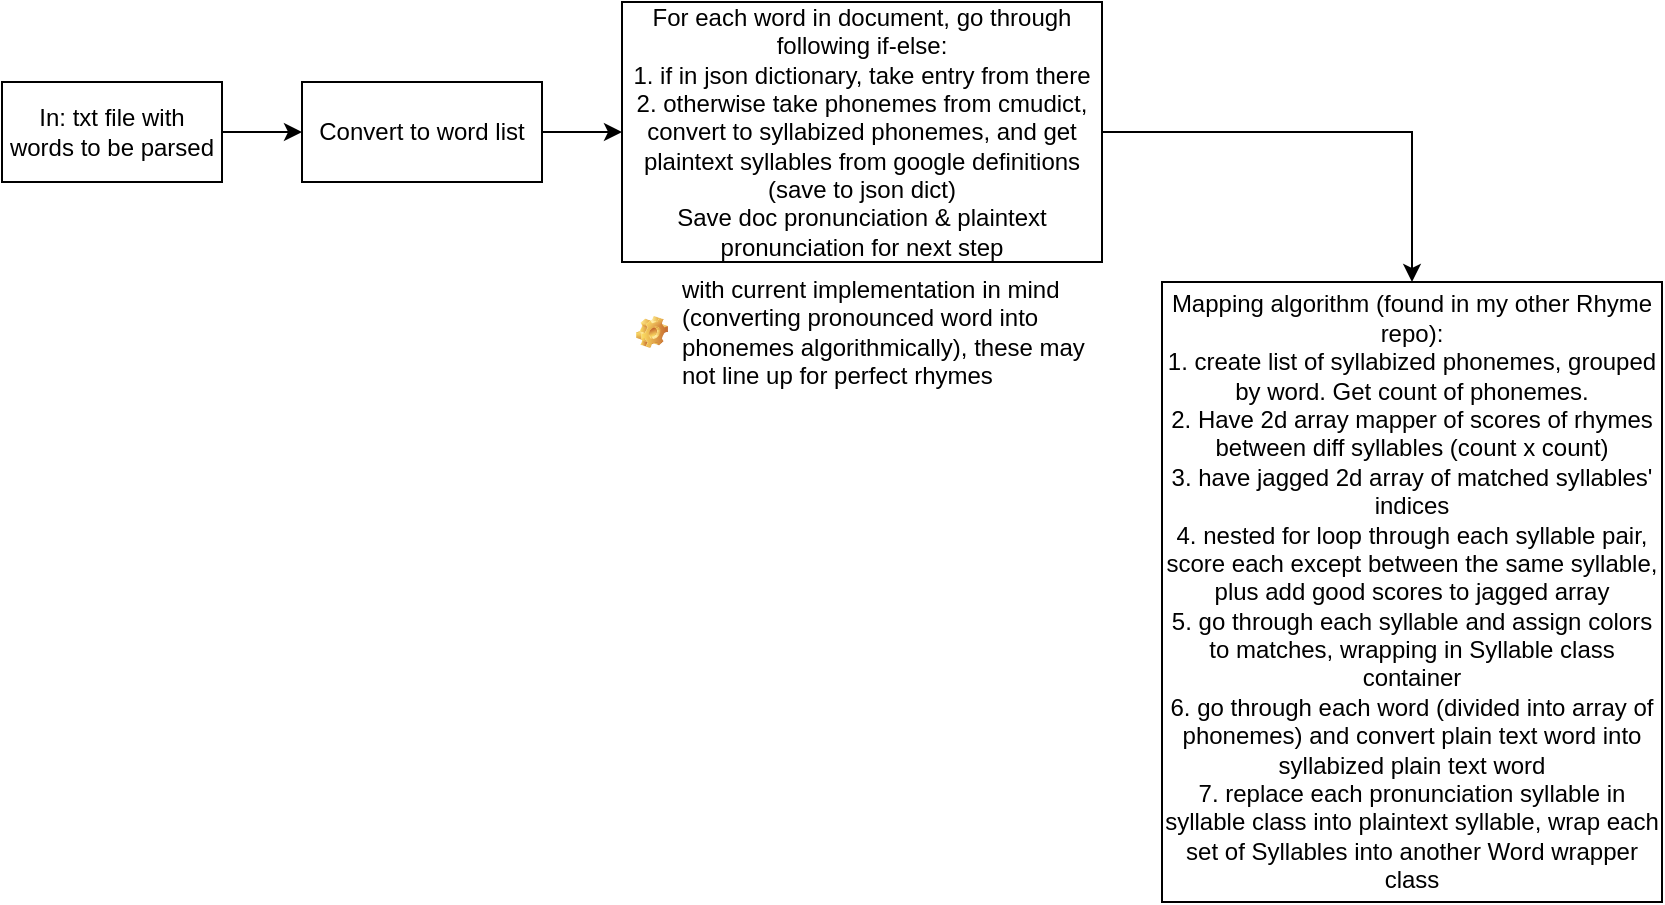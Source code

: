<mxfile version="26.0.3">
  <diagram name="Page-1" id="9eebaCfnpQd0FRLwicni">
    <mxGraphModel dx="1006" dy="446" grid="1" gridSize="10" guides="1" tooltips="1" connect="1" arrows="1" fold="1" page="1" pageScale="1" pageWidth="850" pageHeight="1100" math="0" shadow="0">
      <root>
        <mxCell id="0" />
        <mxCell id="1" parent="0" />
        <mxCell id="3d-8osv7F8x_KJsWAOE--3" style="edgeStyle=orthogonalEdgeStyle;rounded=0;orthogonalLoop=1;jettySize=auto;html=1;" edge="1" parent="1" source="3d-8osv7F8x_KJsWAOE--2" target="3d-8osv7F8x_KJsWAOE--4">
          <mxGeometry relative="1" as="geometry">
            <mxPoint x="200" y="195" as="targetPoint" />
          </mxGeometry>
        </mxCell>
        <mxCell id="3d-8osv7F8x_KJsWAOE--2" value="In: txt file with words to be parsed" style="html=1;whiteSpace=wrap;" vertex="1" parent="1">
          <mxGeometry x="10" y="50" width="110" height="50" as="geometry" />
        </mxCell>
        <mxCell id="3d-8osv7F8x_KJsWAOE--6" value="" style="edgeStyle=orthogonalEdgeStyle;rounded=0;orthogonalLoop=1;jettySize=auto;html=1;" edge="1" parent="1" source="3d-8osv7F8x_KJsWAOE--4" target="3d-8osv7F8x_KJsWAOE--5">
          <mxGeometry relative="1" as="geometry" />
        </mxCell>
        <mxCell id="3d-8osv7F8x_KJsWAOE--4" value="Convert to word list" style="html=1;whiteSpace=wrap;" vertex="1" parent="1">
          <mxGeometry x="160" y="50" width="120" height="50" as="geometry" />
        </mxCell>
        <mxCell id="3d-8osv7F8x_KJsWAOE--10" value="" style="edgeStyle=orthogonalEdgeStyle;rounded=0;orthogonalLoop=1;jettySize=auto;html=1;" edge="1" parent="1" source="3d-8osv7F8x_KJsWAOE--5" target="3d-8osv7F8x_KJsWAOE--9">
          <mxGeometry relative="1" as="geometry" />
        </mxCell>
        <mxCell id="3d-8osv7F8x_KJsWAOE--5" value="For each word in document, go through following if-else:&lt;div&gt;1. if in json dictionary, take entry from there&lt;/div&gt;&lt;div&gt;2. otherwise take phonemes from cmudict, convert to syllabized phonemes, and get plaintext syllables from google definitions (save to json dict)&lt;/div&gt;&lt;div&gt;Save doc pronunciation &amp;amp; plaintext pronunciation for next step&lt;/div&gt;" style="html=1;whiteSpace=wrap;" vertex="1" parent="1">
          <mxGeometry x="320" y="10" width="240" height="130" as="geometry" />
        </mxCell>
        <mxCell id="3d-8osv7F8x_KJsWAOE--9" value="Mapping algorithm (found in my other Rhyme repo):&lt;div&gt;1. create list of syllabized phonemes, grouped by word. Get count of phonemes.&lt;/div&gt;&lt;div&gt;2. Have 2d array mapper of scores of rhymes between diff syllables (count x count)&lt;/div&gt;&lt;div&gt;3. have jagged 2d array of matched syllables&#39; indices&lt;/div&gt;&lt;div&gt;4. nested for loop through each syllable pair, score each except between the same syllable, plus add good scores to jagged array&lt;/div&gt;&lt;div&gt;5. go through each syllable and assign colors to matches, wrapping in Syllable class container&lt;/div&gt;&lt;div&gt;6. go through each word (divided into array of phonemes) and convert plain text word into syllabized plain text word&lt;/div&gt;&lt;div&gt;7. replace each pronunciation syllable in syllable class into plaintext syllable, wrap each set of Syllables into another Word wrapper class&lt;/div&gt;" style="html=1;whiteSpace=wrap;" vertex="1" parent="1">
          <mxGeometry x="590" y="150" width="250" height="310" as="geometry" />
        </mxCell>
        <mxCell id="3d-8osv7F8x_KJsWAOE--11" value="with current implementation in mind (converting pronounced word into phonemes algorithmically), these may not line up for perfect rhymes" style="label;fontStyle=0;strokeColor=none;fillColor=none;align=left;verticalAlign=top;overflow=hidden;spacingLeft=28;spacingRight=4;rotatable=0;points=[[0,0.5],[1,0.5]];portConstraint=eastwest;imageWidth=16;imageHeight=16;whiteSpace=wrap;html=1;image=img/clipart/Gear_128x128.png" vertex="1" parent="1">
          <mxGeometry x="320" y="140" width="237.5" height="70" as="geometry" />
        </mxCell>
      </root>
    </mxGraphModel>
  </diagram>
</mxfile>
